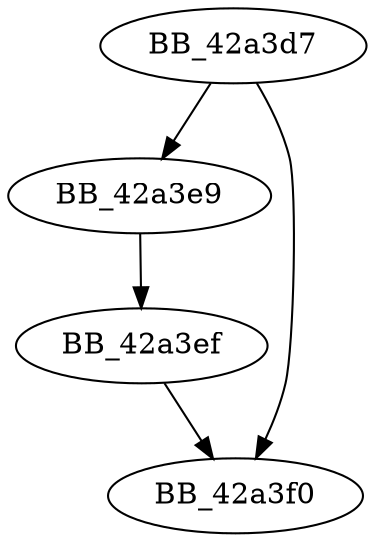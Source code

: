 DiGraph sub_42A3D7{
BB_42a3d7->BB_42a3e9
BB_42a3d7->BB_42a3f0
BB_42a3e9->BB_42a3ef
BB_42a3ef->BB_42a3f0
}
